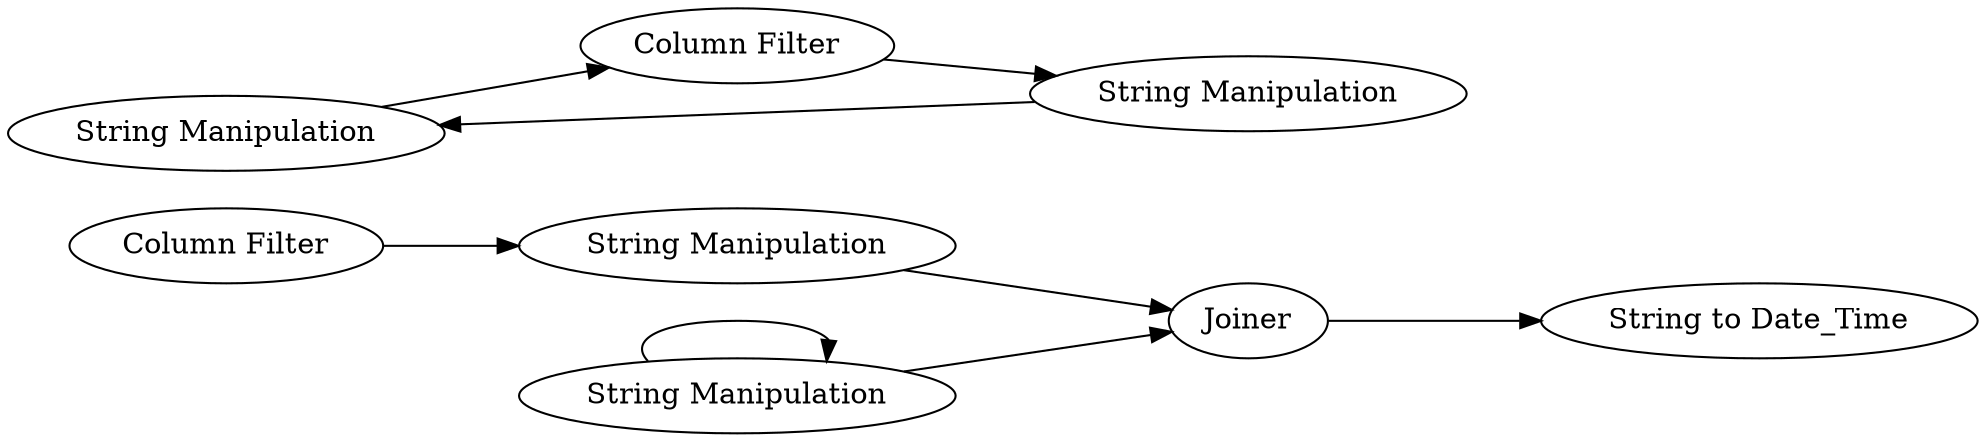 digraph {
	11 -> 15
	14 -> 14
	6 -> 4
	4 -> 5
	12 -> 41
	14 -> 12
	15 -> 12
	5 -> 6
	5 [label="String Manipulation"]
	41 [label="String to Date_Time"]
	11 [label="Column Filter"]
	4 [label="Column Filter"]
	6 [label="String Manipulation"]
	15 [label="String Manipulation"]
	14 [label="String Manipulation"]
	12 [label=Joiner]
	rankdir=LR
}
